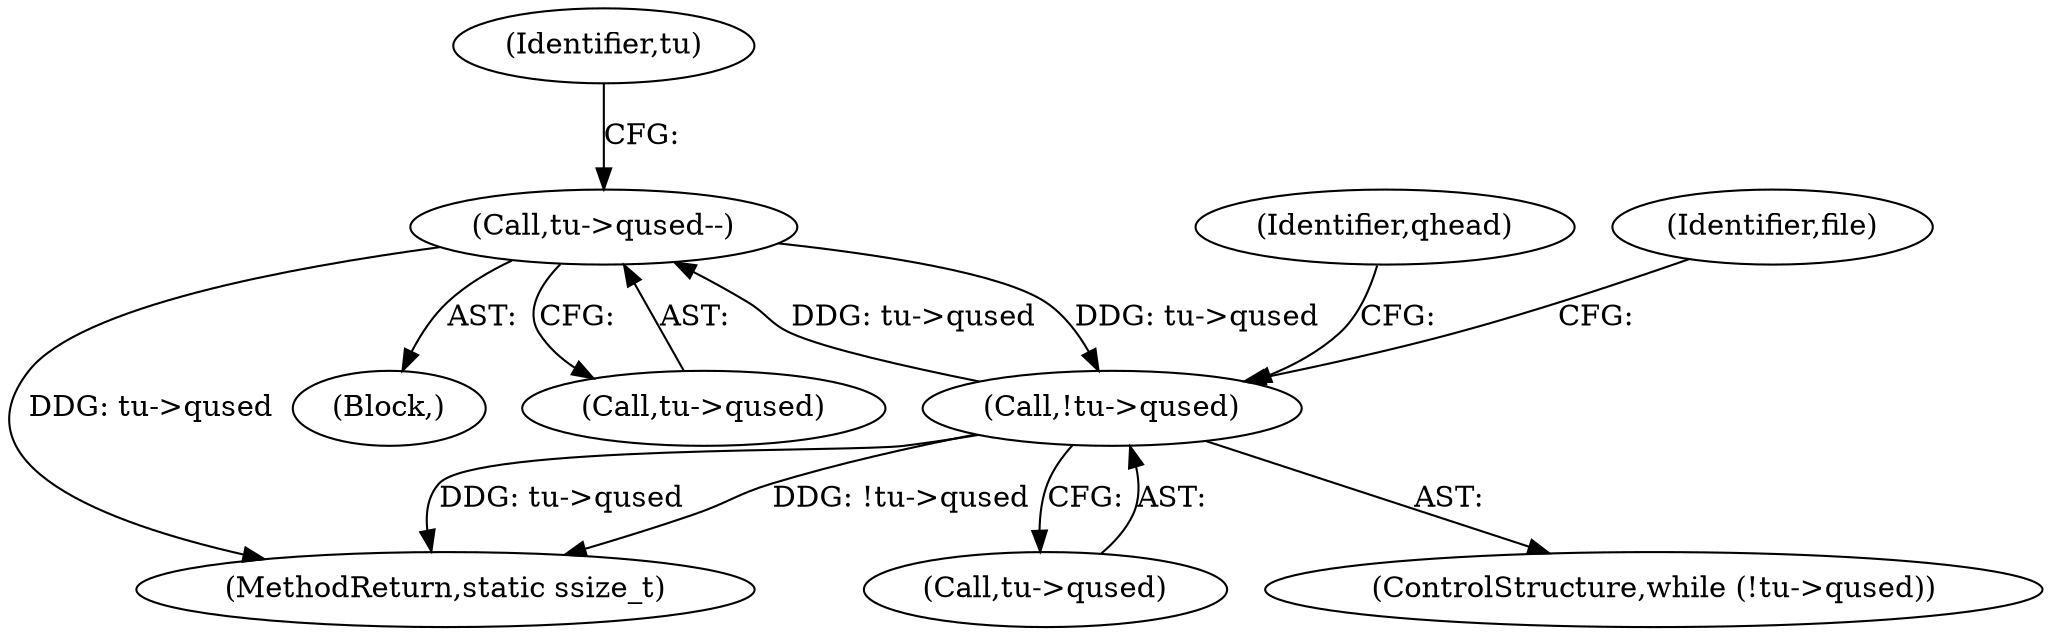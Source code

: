 digraph "0_linux_d11662f4f798b50d8c8743f433842c3e40fe3378@pointer" {
"1000249" [label="(Call,tu->qused--)"];
"1000152" [label="(Call,!tu->qused)"];
"1000249" [label="(Call,tu->qused--)"];
"1000329" [label="(MethodReturn,static ssize_t)"];
"1000237" [label="(Identifier,qhead)"];
"1000153" [label="(Call,tu->qused)"];
"1000256" [label="(Identifier,tu)"];
"1000249" [label="(Call,tu->qused--)"];
"1000150" [label="(Block,)"];
"1000151" [label="(ControlStructure,while (!tu->qused))"];
"1000163" [label="(Identifier,file)"];
"1000250" [label="(Call,tu->qused)"];
"1000152" [label="(Call,!tu->qused)"];
"1000249" -> "1000150"  [label="AST: "];
"1000249" -> "1000250"  [label="CFG: "];
"1000250" -> "1000249"  [label="AST: "];
"1000256" -> "1000249"  [label="CFG: "];
"1000249" -> "1000329"  [label="DDG: tu->qused"];
"1000249" -> "1000152"  [label="DDG: tu->qused"];
"1000152" -> "1000249"  [label="DDG: tu->qused"];
"1000152" -> "1000151"  [label="AST: "];
"1000152" -> "1000153"  [label="CFG: "];
"1000153" -> "1000152"  [label="AST: "];
"1000163" -> "1000152"  [label="CFG: "];
"1000237" -> "1000152"  [label="CFG: "];
"1000152" -> "1000329"  [label="DDG: !tu->qused"];
"1000152" -> "1000329"  [label="DDG: tu->qused"];
}
